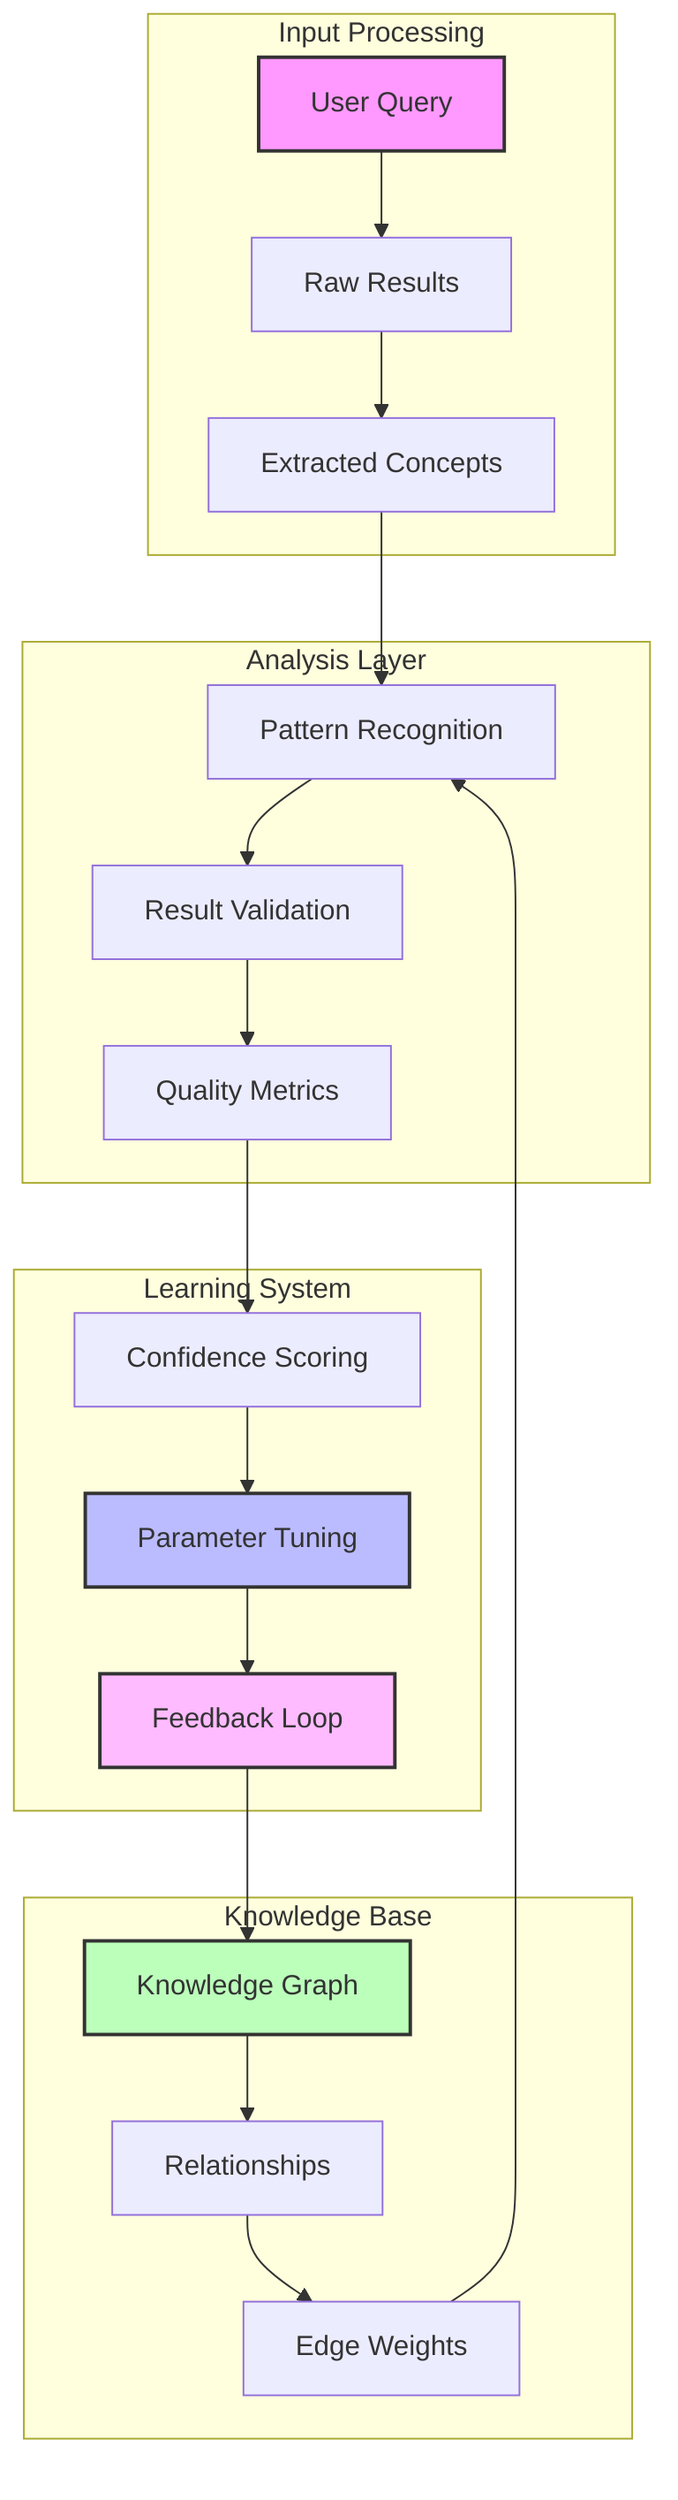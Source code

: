 graph TB
    subgraph Input["Input Processing"]
        Query[User Query]
        Raw[Raw Results]
        Concepts[Extracted Concepts]
    end

    subgraph Analysis["Analysis Layer"]
        Pattern[Pattern Recognition]
        Validation[Result Validation]
        Metrics[Quality Metrics]
    end

    subgraph Learning["Learning System"]
        Confidence[Confidence Scoring]
        Tuning[Parameter Tuning]
        Feedback[Feedback Loop]
    end

    subgraph Knowledge["Knowledge Base"]
        Graph[Knowledge Graph]
        Relations[Relationships]
        Weights[Edge Weights]
    end

    Query --> Raw
    Raw --> Concepts
    Concepts --> Pattern
    Pattern --> Validation
    Validation --> Metrics
    Metrics --> Confidence
    Confidence --> Tuning
    Tuning --> Feedback
    Feedback --> Graph
    Graph --> Relations
    Relations --> Weights
    Weights --> Pattern

    style Query fill:#f9f,stroke:#333,stroke-width:2px
    style Graph fill:#bfb,stroke:#333,stroke-width:2px
    style Feedback fill:#fbf,stroke:#333,stroke-width:2px
    style Tuning fill:#bbf,stroke:#333,stroke-width:2px